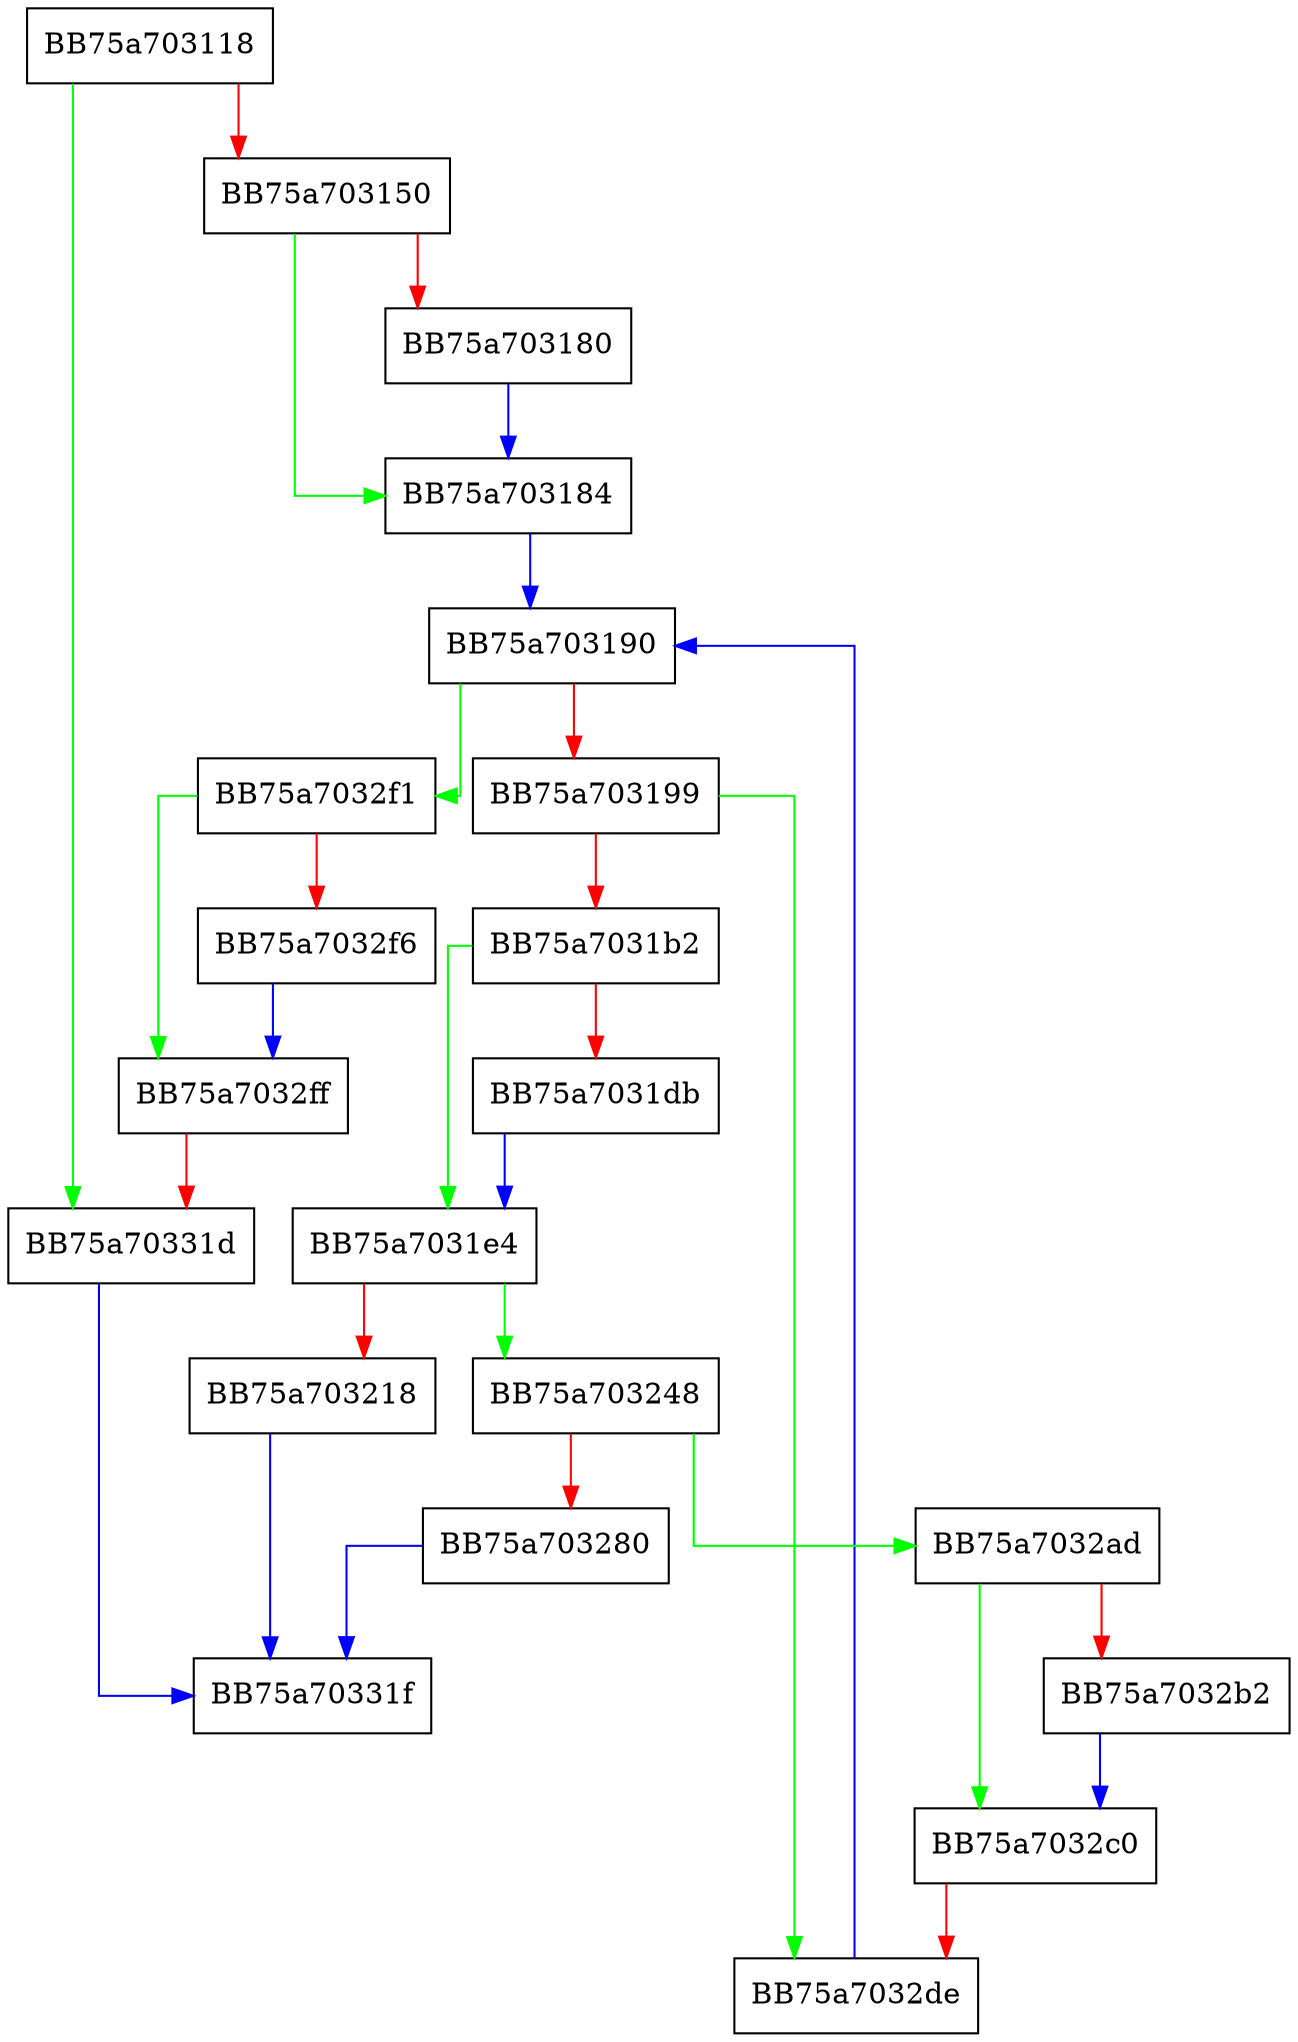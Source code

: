 digraph AddRelatedStringInformation {
  node [shape="box"];
  graph [splines=ortho];
  BB75a703118 -> BB75a70331d [color="green"];
  BB75a703118 -> BB75a703150 [color="red"];
  BB75a703150 -> BB75a703184 [color="green"];
  BB75a703150 -> BB75a703180 [color="red"];
  BB75a703180 -> BB75a703184 [color="blue"];
  BB75a703184 -> BB75a703190 [color="blue"];
  BB75a703190 -> BB75a7032f1 [color="green"];
  BB75a703190 -> BB75a703199 [color="red"];
  BB75a703199 -> BB75a7032de [color="green"];
  BB75a703199 -> BB75a7031b2 [color="red"];
  BB75a7031b2 -> BB75a7031e4 [color="green"];
  BB75a7031b2 -> BB75a7031db [color="red"];
  BB75a7031db -> BB75a7031e4 [color="blue"];
  BB75a7031e4 -> BB75a703248 [color="green"];
  BB75a7031e4 -> BB75a703218 [color="red"];
  BB75a703218 -> BB75a70331f [color="blue"];
  BB75a703248 -> BB75a7032ad [color="green"];
  BB75a703248 -> BB75a703280 [color="red"];
  BB75a703280 -> BB75a70331f [color="blue"];
  BB75a7032ad -> BB75a7032c0 [color="green"];
  BB75a7032ad -> BB75a7032b2 [color="red"];
  BB75a7032b2 -> BB75a7032c0 [color="blue"];
  BB75a7032c0 -> BB75a7032de [color="red"];
  BB75a7032de -> BB75a703190 [color="blue"];
  BB75a7032f1 -> BB75a7032ff [color="green"];
  BB75a7032f1 -> BB75a7032f6 [color="red"];
  BB75a7032f6 -> BB75a7032ff [color="blue"];
  BB75a7032ff -> BB75a70331d [color="red"];
  BB75a70331d -> BB75a70331f [color="blue"];
}